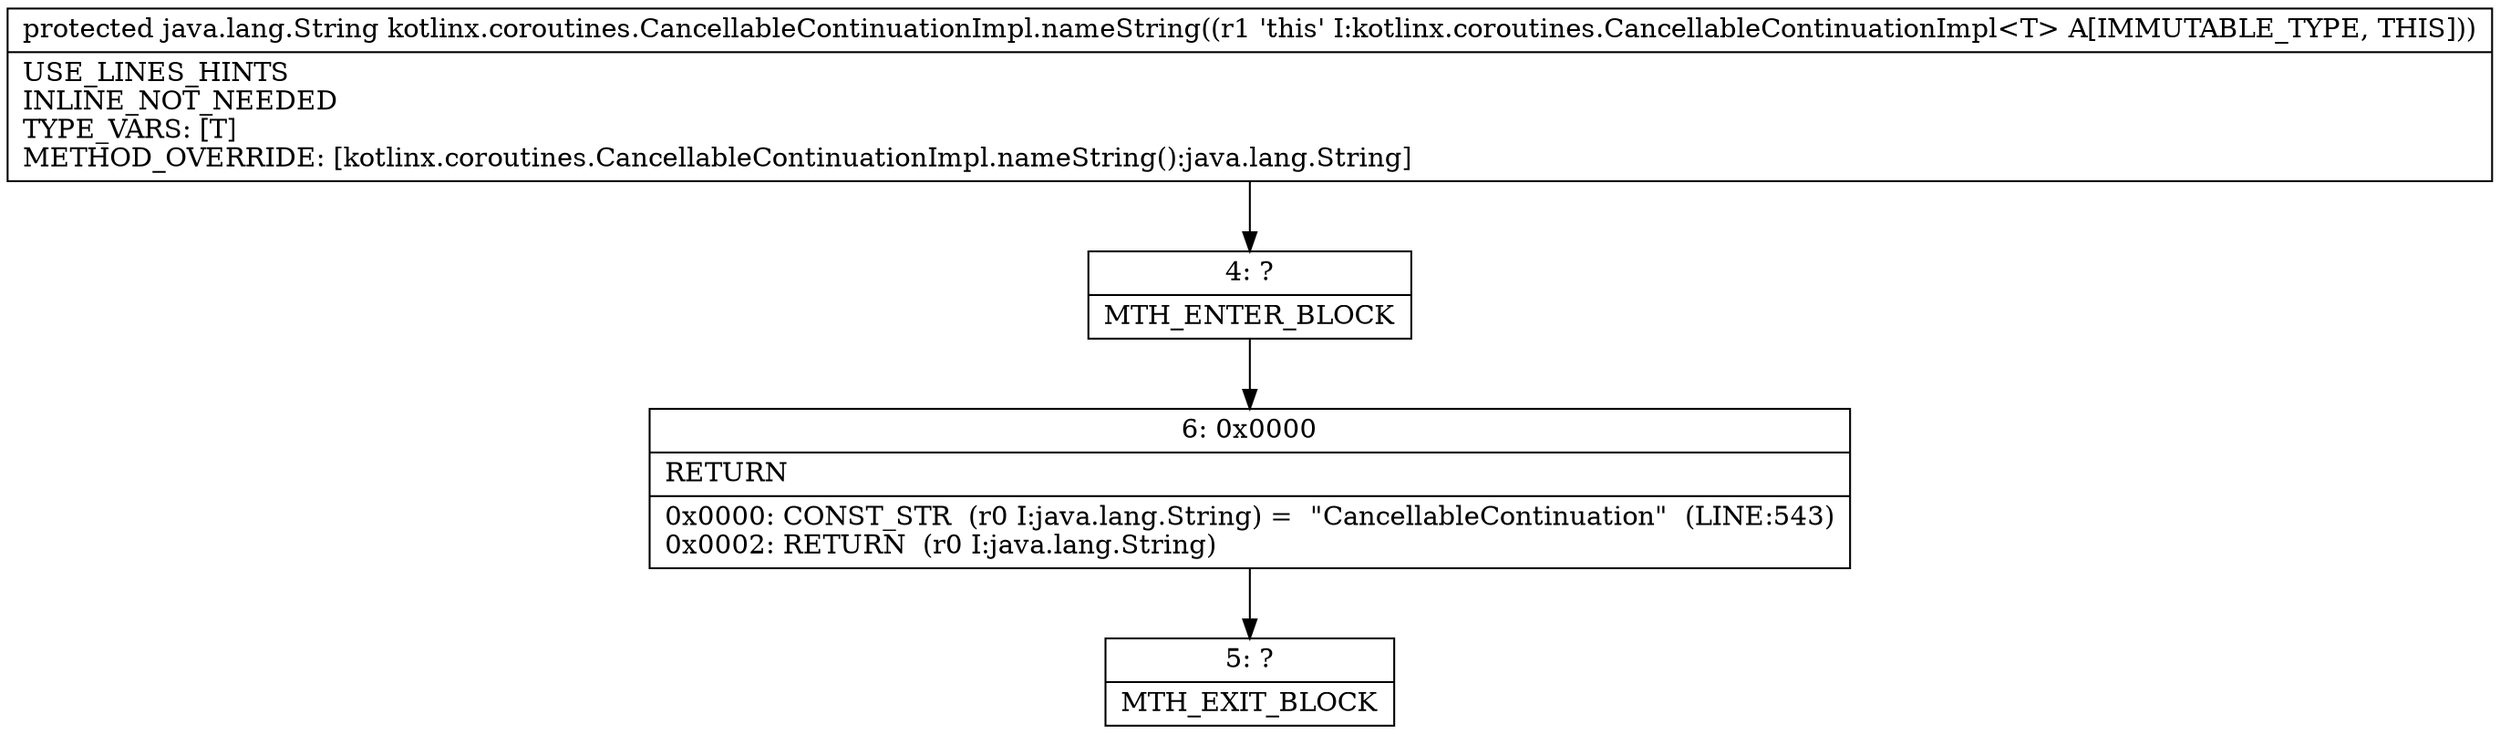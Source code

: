 digraph "CFG forkotlinx.coroutines.CancellableContinuationImpl.nameString()Ljava\/lang\/String;" {
Node_4 [shape=record,label="{4\:\ ?|MTH_ENTER_BLOCK\l}"];
Node_6 [shape=record,label="{6\:\ 0x0000|RETURN\l|0x0000: CONST_STR  (r0 I:java.lang.String) =  \"CancellableContinuation\"  (LINE:543)\l0x0002: RETURN  (r0 I:java.lang.String) \l}"];
Node_5 [shape=record,label="{5\:\ ?|MTH_EXIT_BLOCK\l}"];
MethodNode[shape=record,label="{protected java.lang.String kotlinx.coroutines.CancellableContinuationImpl.nameString((r1 'this' I:kotlinx.coroutines.CancellableContinuationImpl\<T\> A[IMMUTABLE_TYPE, THIS]))  | USE_LINES_HINTS\lINLINE_NOT_NEEDED\lTYPE_VARS: [T]\lMETHOD_OVERRIDE: [kotlinx.coroutines.CancellableContinuationImpl.nameString():java.lang.String]\l}"];
MethodNode -> Node_4;Node_4 -> Node_6;
Node_6 -> Node_5;
}

